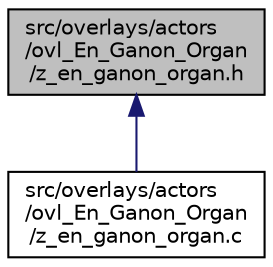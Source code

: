 digraph "src/overlays/actors/ovl_En_Ganon_Organ/z_en_ganon_organ.h"
{
 // LATEX_PDF_SIZE
  edge [fontname="Helvetica",fontsize="10",labelfontname="Helvetica",labelfontsize="10"];
  node [fontname="Helvetica",fontsize="10",shape=record];
  Node1 [label="src/overlays/actors\l/ovl_En_Ganon_Organ\l/z_en_ganon_organ.h",height=0.2,width=0.4,color="black", fillcolor="grey75", style="filled", fontcolor="black",tooltip=" "];
  Node1 -> Node2 [dir="back",color="midnightblue",fontsize="10",style="solid",fontname="Helvetica"];
  Node2 [label="src/overlays/actors\l/ovl_En_Ganon_Organ\l/z_en_ganon_organ.c",height=0.2,width=0.4,color="black", fillcolor="white", style="filled",URL="$d6/de7/z__en__ganon__organ_8c.html",tooltip=" "];
}
